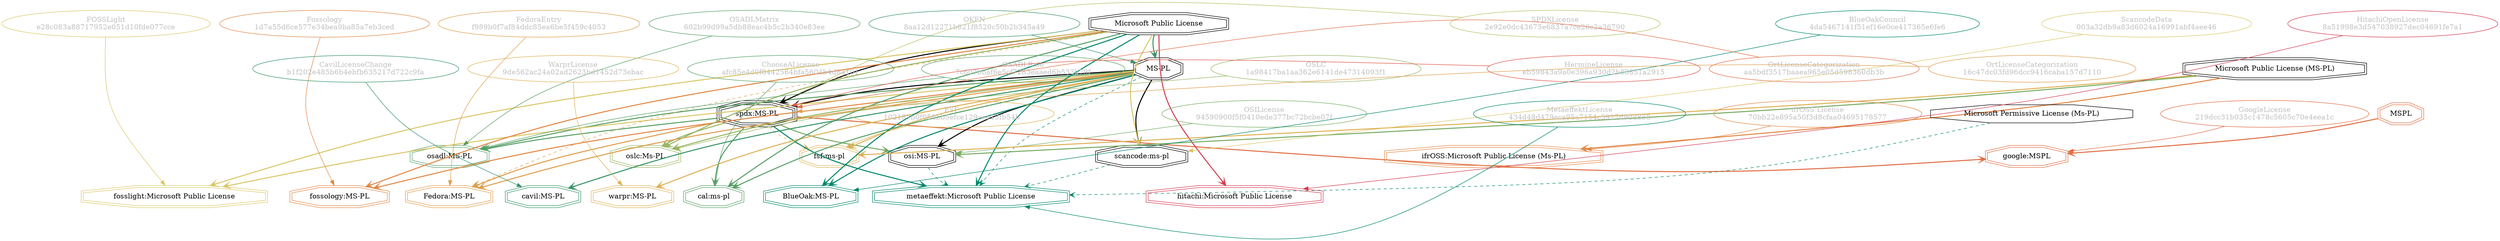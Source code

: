 strict digraph {
    node [shape=box];
    graph [splines=curved];
    2883 [label="SPDXLicense\n2e92e0dc43675e6837a7ce26c2a36790"
         ,fontcolor=gray
         ,color="#b8bf62"
         ,fillcolor="beige;1"
         ,shape=ellipse];
    2884 [label="spdx:MS-PL"
         ,shape=tripleoctagon];
    2885 [label="MS-PL"
         ,shape=doubleoctagon];
    2886 [label="Microsoft Public License"
         ,shape=doubleoctagon];
    5159 [label="OSILicense\n94590900f5f0410ede377bc72bcbe07f"
         ,fontcolor=gray
         ,color="#78ab63"
         ,fillcolor="beige;1"
         ,shape=ellipse];
    5160 [label="osi:MS-PL"
         ,shape=doubleoctagon];
    5161 [label="Microsoft Public License (MS-PL)"
         ,shape=doubleoctagon];
    5549 [label="GoogleLicense\n219dcc31b035c1478c5605c70e4eea1c"
         ,fontcolor=gray
         ,color="#e06f45"
         ,fillcolor="beige;1"
         ,shape=ellipse];
    5550 [label="google:MSPL"
         ,color="#e06f45"
         ,shape=doubleoctagon];
    5551 [label=MSPL
         ,color="#e06f45"
         ,shape=doubleoctagon];
    8133 [label="FedoraEntry\nf989b0f7af84ddc85ea6be5f459c4053"
         ,fontcolor=gray
         ,color="#e09d4b"
         ,fillcolor="beige;1"
         ,shape=ellipse];
    8134 [label="Fedora:MS-PL"
         ,color="#e09d4b"
         ,shape=doubleoctagon];
    8688 [label="BlueOakCouncil\n4da5467141f51ef16e0ce417365e6fe6"
         ,fontcolor=gray
         ,color="#00876c"
         ,fillcolor="beige;1"
         ,shape=ellipse];
    8689 [label="BlueOak:MS-PL"
         ,color="#00876c"
         ,shape=doubleoctagon];
    9661 [label="OSADLRule\n7c607bbaf6e5cf7283eaaed6b533b79f"
         ,fontcolor=gray
         ,color="#58a066"
         ,fillcolor="beige;1"
         ,shape=ellipse];
    9662 [label="osadl:MS-PL"
         ,color="#58a066"
         ,shape=doubleoctagon];
    9934 [label="OSADLMatrix\n602b99d99a5db88eac4b5c2b340e83ee"
         ,fontcolor=gray
         ,color="#58a066"
         ,fillcolor="beige;1"
         ,shape=ellipse];
    10797 [label="FSF\n102187b0f050bb5efce129aee15fb54b"
          ,fontcolor=gray
          ,color="#deb256"
          ,fillcolor="beige;1"
          ,shape=ellipse];
    10798 [label="fsf:ms-pl"
          ,color="#deb256"
          ,shape=doubleoctagon];
    10978 [label="ChooseALicense\nafc85e4d0f8442564bfa5604b4d84101"
          ,fontcolor=gray
          ,color="#58a066"
          ,fillcolor="beige;1"
          ,shape=ellipse];
    10979 [label="cal:ms-pl"
          ,color="#58a066"
          ,shape=doubleoctagon];
    19965 [label="ScancodeData\n003a32db9a83d6024a16991abf4aee46"
          ,fontcolor=gray
          ,color="#dac767"
          ,fillcolor="beige;1"
          ,shape=ellipse];
    19966 [label="scancode:ms-pl"
          ,shape=doubleoctagon];
    25896 [label="OSLC\n1a98417ba1aa362e6141de47314093f1"
          ,fontcolor=gray
          ,color="#98b561"
          ,fillcolor="beige;1"
          ,shape=ellipse];
    25897 [label="oslc:Ms-PL"
          ,color="#98b561"
          ,shape=doubleoctagon];
    26882 [label="Fossology\n1d7a55d6ce577e34bea9ba85a7eb3ced"
          ,fontcolor=gray
          ,color="#e18745"
          ,fillcolor="beige;1"
          ,shape=ellipse];
    26883 [label="fossology:MS-PL"
          ,color="#e18745"
          ,shape=doubleoctagon];
    28333 [label="OKFN\n8aa12d12271b621f8520c50b2b345a49"
          ,fontcolor=gray
          ,color="#379469"
          ,fillcolor="beige;1"
          ,shape=ellipse];
    35072 [label="OrtLicenseCategorization\naa5bdf3517baaea965e05d598360db3b"
          ,fontcolor=gray
          ,color="#e06f45"
          ,fillcolor="beige;1"
          ,shape=ellipse];
    36212 [label="OrtLicenseCategorization\n16c47dc03fd96dcc9416caba157d7110"
          ,fontcolor=gray
          ,color="#e09d4b"
          ,fillcolor="beige;1"
          ,shape=ellipse];
    37213 [label="CavilLicenseChange\nb1f202e485b6b4ebfb635217d722c9fa"
          ,fontcolor=gray
          ,color="#379469"
          ,fillcolor="beige;1"
          ,shape=ellipse];
    37214 [label="cavil:MS-PL"
          ,color="#379469"
          ,shape=doubleoctagon];
    45223 [label="MetaeffektLicense\n434d48d479eca95a7154c5927d9dd858"
          ,fontcolor=gray
          ,color="#00876c"
          ,fillcolor="beige;1"
          ,shape=ellipse];
    45224 [label="metaeffekt:Microsoft Public License"
          ,color="#00876c"
          ,shape=doubleoctagon];
    45225 [label="Microsoft Permissive License (Ms-PL)"
          ,shape=octagon];
    50031 [label="HermineLicense\neb59843a9a0e396a930d2b83851a2915"
          ,fontcolor=gray
          ,color="#dc574a"
          ,fillcolor="beige;1"
          ,shape=ellipse];
    50177 [label="WarprLicense\n9de562ac24a02ad2623bd1452d73ebac"
          ,fontcolor=gray
          ,color="#deb256"
          ,fillcolor="beige;1"
          ,shape=ellipse];
    50178 [label="warpr:MS-PL"
          ,color="#deb256"
          ,shape=doubleoctagon];
    51002 [label="FOSSLight\ne28c083a88717952e051d10fde077cce"
          ,fontcolor=gray
          ,color="#dac767"
          ,fillcolor="beige;1"
          ,shape=ellipse];
    51003 [label="fosslight:Microsoft Public License"
          ,color="#dac767"
          ,shape=doubleoctagon];
    51308 [label="HitachiOpenLicense\n8a51998e3d547038927dec04691fe7a1"
          ,fontcolor=gray
          ,color="#d43d51"
          ,fillcolor="beige;1"
          ,shape=ellipse];
    51309 [label="hitachi:Microsoft Public License"
          ,color="#d43d51"
          ,shape=doubleoctagon];
    54543 [label="ifrOSS License\n70bb22e895a50f3d8cfaa04695178577"
          ,fontcolor=gray
          ,color="#e18745"
          ,fillcolor="beige;1"
          ,shape=ellipse];
    54544 [label="ifrOSS:Microsoft Public License (Ms-PL)"
          ,color="#e18745"
          ,shape=doubleoctagon];
    2883 -> 2884 [weight=0.5
                 ,color="#b8bf62"];
    2884 -> 5160 [style=bold
                 ,arrowhead=vee
                 ,weight=0.7
                 ,color="#78ab63"];
    2884 -> 5550 [style=bold
                 ,arrowhead=vee
                 ,weight=0.7
                 ,color="#e06f45"];
    2884 -> 8134 [style=bold
                 ,arrowhead=vee
                 ,weight=0.7
                 ,color="#e09d4b"];
    2884 -> 9662 [style=bold
                 ,arrowhead=vee
                 ,weight=0.7
                 ,color="#58a066"];
    2884 -> 10798 [style=dashed
                  ,arrowhead=vee
                  ,weight=0.5
                  ,color="#deb256"];
    2884 -> 10979 [style=bold
                  ,arrowhead=vee
                  ,weight=0.7
                  ,color="#58a066"];
    2884 -> 25897 [style=bold
                  ,arrowhead=vee
                  ,weight=0.7
                  ,color="#98b561"];
    2884 -> 45224 [style=bold
                  ,arrowhead=vee
                  ,weight=0.7
                  ,color="#00876c"];
    2885 -> 2884 [style=bold
                 ,arrowhead=vee
                 ,weight=0.7];
    2885 -> 5160 [style=bold
                 ,arrowhead=vee
                 ,weight=0.7];
    2885 -> 8134 [style=bold
                 ,arrowhead=vee
                 ,weight=0.7
                 ,color="#e09d4b"];
    2885 -> 8134 [style=bold
                 ,arrowhead=vee
                 ,weight=0.7
                 ,color="#e09d4b"];
    2885 -> 8689 [style=bold
                 ,arrowhead=vee
                 ,weight=0.7
                 ,color="#00876c"];
    2885 -> 9662 [style=bold
                 ,arrowhead=vee
                 ,weight=0.7
                 ,color="#58a066"];
    2885 -> 10798 [style=bold
                  ,arrowhead=vee
                  ,weight=0.7
                  ,color="#deb256"];
    2885 -> 10979 [style=bold
                  ,arrowhead=vee
                  ,weight=0.7
                  ,color="#58a066"];
    2885 -> 19966 [style=bold
                  ,arrowhead=vee
                  ,weight=0.7];
    2885 -> 25897 [style=bold
                  ,arrowhead=vee
                  ,weight=0.7
                  ,color="#98b561"];
    2885 -> 26883 [style=bold
                  ,arrowhead=vee
                  ,weight=0.7
                  ,color="#e18745"];
    2885 -> 37214 [style=bold
                  ,arrowhead=vee
                  ,weight=0.7
                  ,color="#379469"];
    2885 -> 37214 [style=bold
                  ,arrowhead=vee
                  ,weight=0.7
                  ,color="#379469"];
    2885 -> 45224 [style=dashed
                  ,arrowhead=vee
                  ,weight=0.5
                  ,color="#00876c"];
    2885 -> 50178 [style=bold
                  ,arrowhead=vee
                  ,weight=0.7
                  ,color="#deb256"];
    2885 -> 51003 [style=bold
                  ,arrowhead=vee
                  ,weight=0.7
                  ,color="#dac767"];
    2886 -> 2884 [style=bold
                 ,arrowhead=vee
                 ,weight=0.7];
    2886 -> 2885 [style=bold
                 ,arrowhead=vee
                 ,weight=0.7
                 ,color="#379469"];
    2886 -> 8134 [style=dashed
                 ,arrowhead=vee
                 ,weight=0.5
                 ,color="#e09d4b"];
    2886 -> 8689 [style=bold
                 ,arrowhead=vee
                 ,weight=0.7
                 ,color="#00876c"];
    2886 -> 10979 [style=bold
                  ,arrowhead=vee
                  ,weight=0.7
                  ,color="#58a066"];
    2886 -> 19966 [style=bold
                  ,arrowhead=vee
                  ,weight=0.7
                  ,color="#dac767"];
    2886 -> 25897 [style=bold
                  ,arrowhead=vee
                  ,weight=0.7
                  ,color="#98b561"];
    2886 -> 26883 [style=bold
                  ,arrowhead=vee
                  ,weight=0.7
                  ,color="#e18745"];
    2886 -> 45224 [style=bold
                  ,arrowhead=vee
                  ,weight=0.7
                  ,color="#00876c"];
    2886 -> 45224 [style=bold
                  ,arrowhead=vee
                  ,weight=0.7
                  ,color="#00876c"];
    2886 -> 51003 [style=bold
                  ,arrowhead=vee
                  ,weight=0.7
                  ,color="#dac767"];
    2886 -> 51309 [style=bold
                  ,arrowhead=vee
                  ,weight=0.7
                  ,color="#d43d51"];
    5159 -> 5160 [weight=0.5
                 ,color="#78ab63"];
    5160 -> 45224 [style=dashed
                  ,arrowhead=vee
                  ,weight=0.5
                  ,color="#00876c"];
    5161 -> 5160 [style=bold
                 ,arrowhead=vee
                 ,weight=0.7
                 ,color="#78ab63"];
    5161 -> 10798 [style=bold
                  ,arrowhead=vee
                  ,weight=0.7
                  ,color="#deb256"];
    5161 -> 54544 [style=bold
                  ,arrowhead=vee
                  ,weight=0.7
                  ,color="#e18745"];
    5161 -> 54544 [style=bold
                  ,arrowhead=vee
                  ,weight=0.7
                  ,color="#e18745"];
    5549 -> 5550 [weight=0.5
                 ,color="#e06f45"];
    5551 -> 5550 [style=bold
                 ,arrowhead=vee
                 ,weight=0.7
                 ,color="#e06f45"];
    8133 -> 8134 [weight=0.5
                 ,color="#e09d4b"];
    8688 -> 8689 [weight=0.5
                 ,color="#00876c"];
    9661 -> 9662 [weight=0.5
                 ,color="#58a066"];
    9934 -> 9662 [weight=0.5
                 ,color="#58a066"];
    10797 -> 10798 [weight=0.5
                   ,color="#deb256"];
    10978 -> 10979 [weight=0.5
                   ,color="#58a066"];
    19965 -> 19966 [weight=0.5
                   ,color="#dac767"];
    19966 -> 45224 [style=dashed
                   ,arrowhead=vee
                   ,weight=0.5
                   ,color="#00876c"];
    25896 -> 25897 [weight=0.5
                   ,color="#98b561"];
    26882 -> 26883 [weight=0.5
                   ,color="#e18745"];
    28333 -> 2885 [weight=0.5
                  ,color="#379469"];
    35072 -> 2884 [weight=0.5
                  ,color="#e06f45"];
    36212 -> 2884 [weight=0.5
                  ,color="#e09d4b"];
    37213 -> 37214 [weight=0.5
                   ,color="#379469"];
    45223 -> 45224 [weight=0.5
                   ,color="#00876c"];
    45225 -> 45224 [style=dashed
                   ,arrowhead=vee
                   ,weight=0.5
                   ,color="#00876c"];
    50031 -> 2884 [weight=0.5
                  ,color="#dc574a"];
    50177 -> 50178 [weight=0.5
                   ,color="#deb256"];
    51002 -> 51003 [weight=0.5
                   ,color="#dac767"];
    51308 -> 51309 [weight=0.5
                   ,color="#d43d51"];
    54543 -> 54544 [weight=0.5
                   ,color="#e18745"];
}
